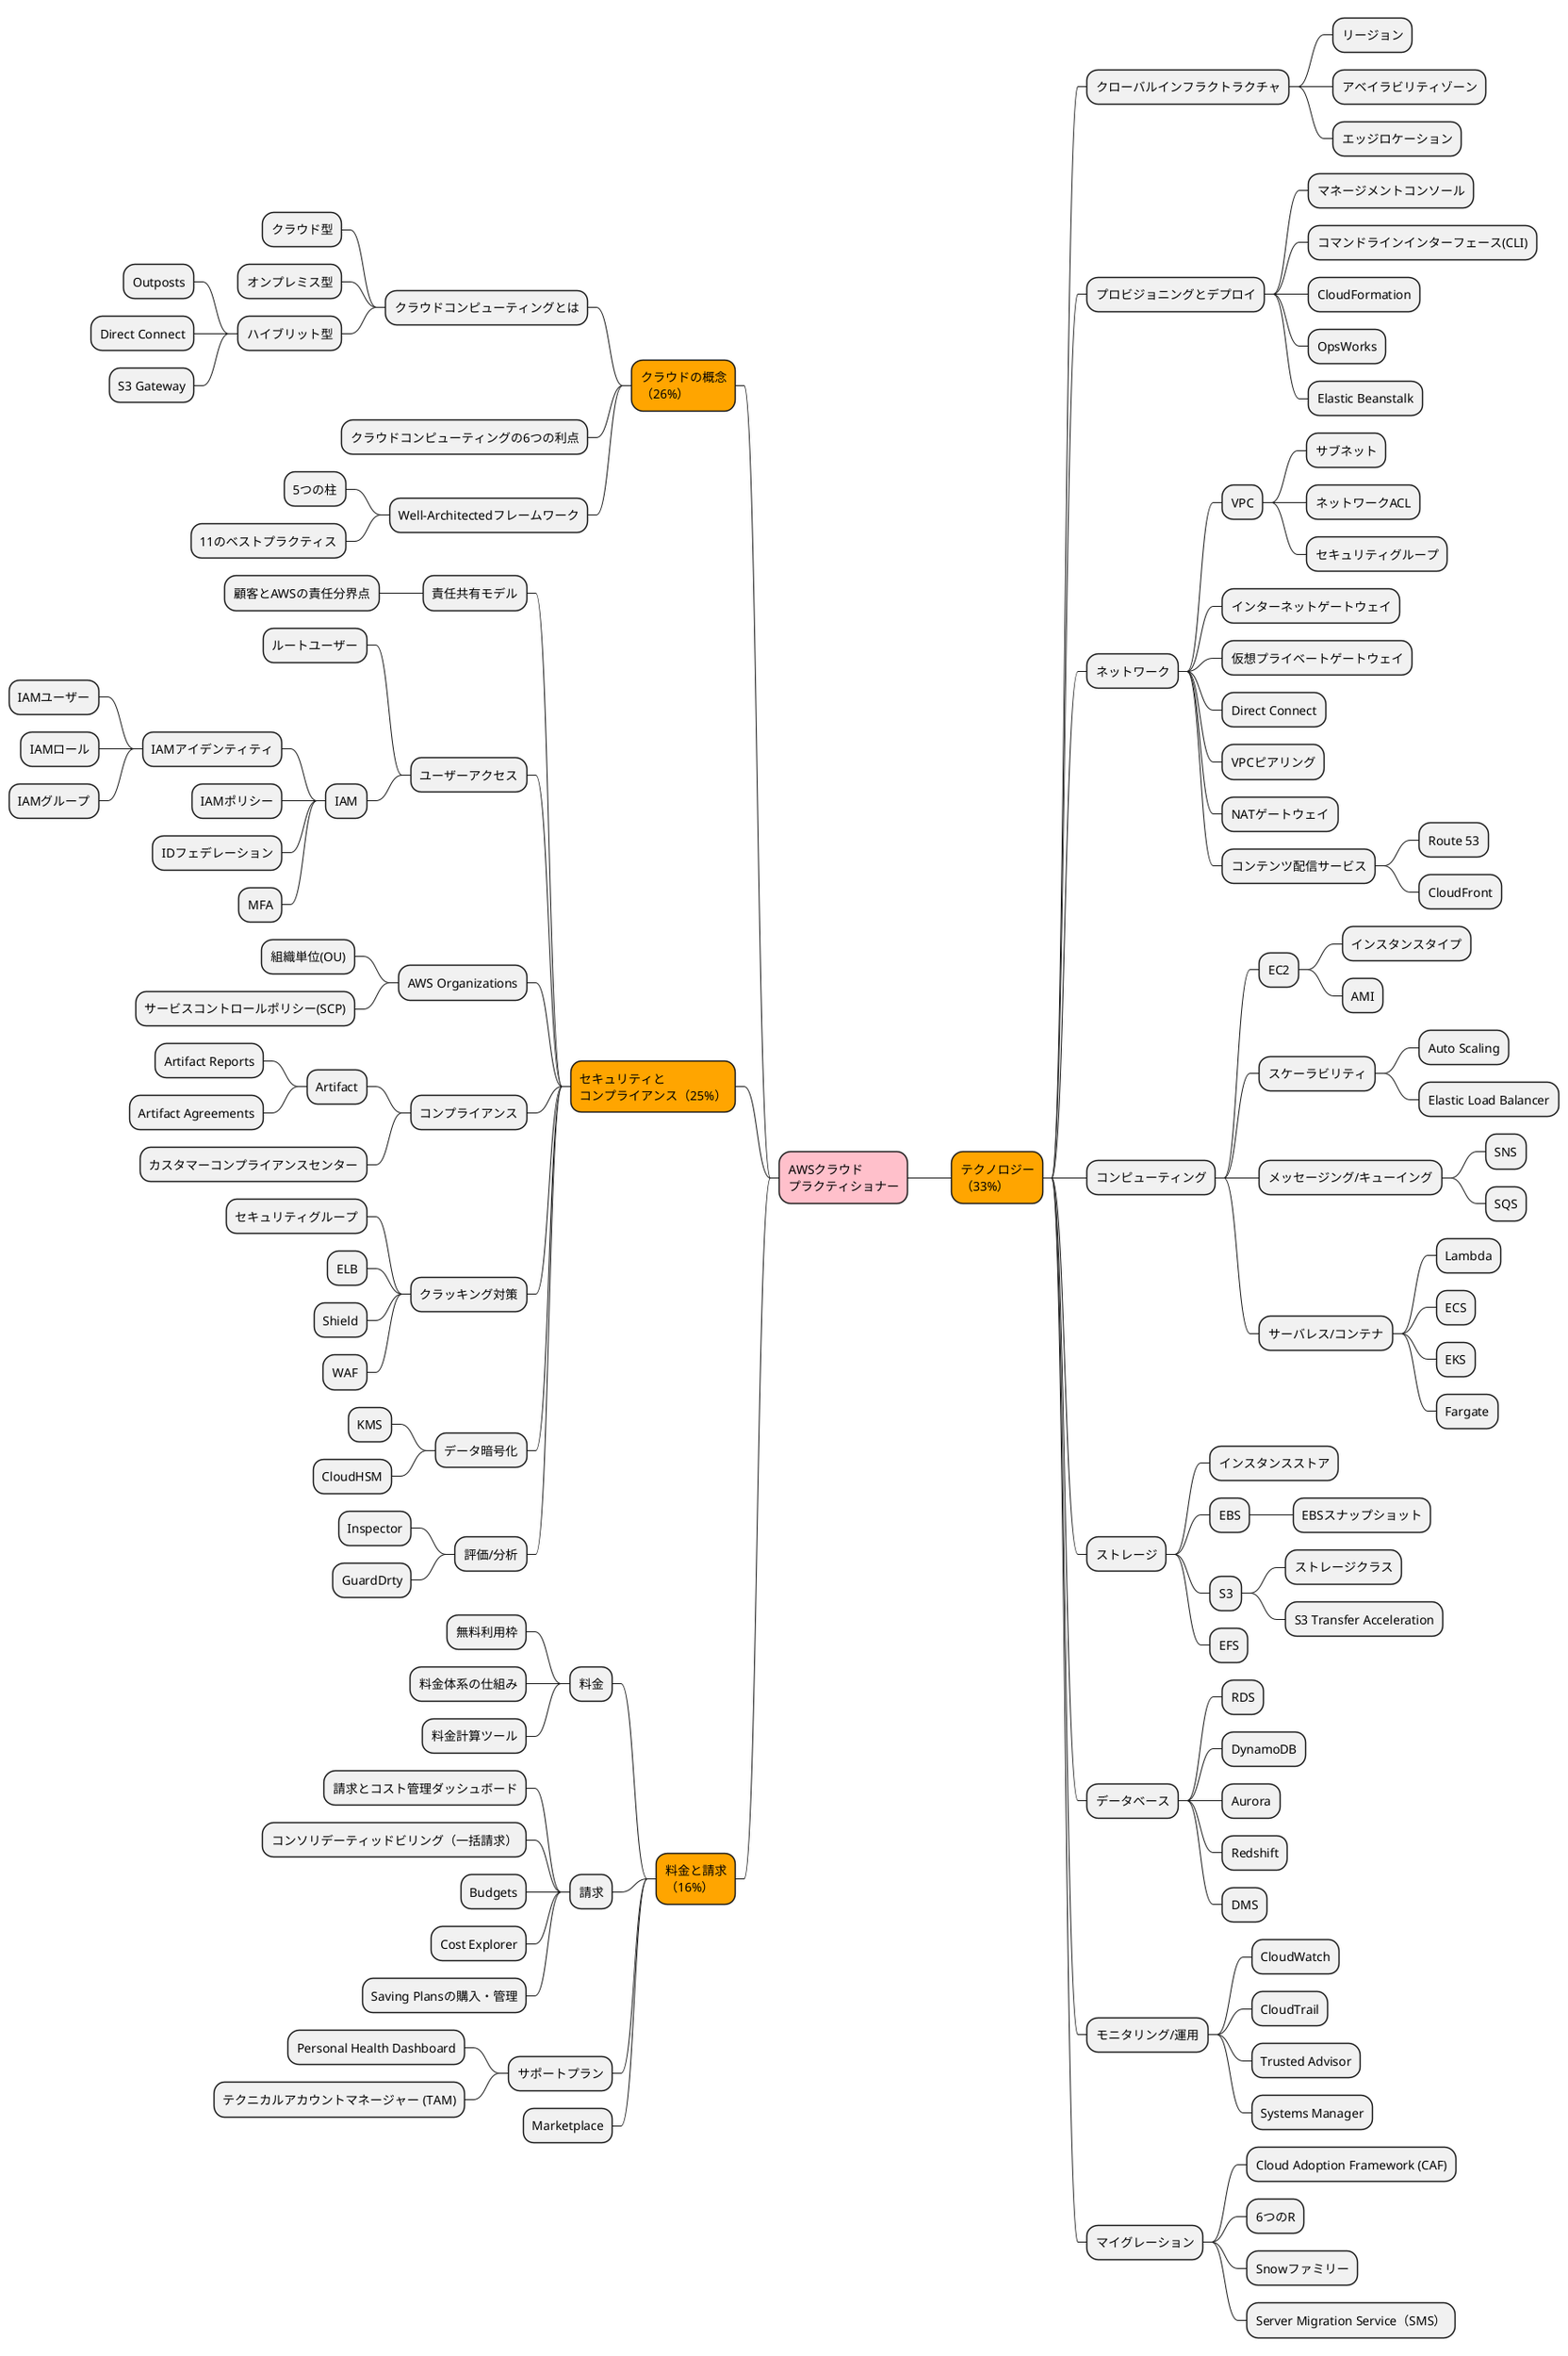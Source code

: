 @startmindmap
-[#Pink] AWSクラウド\nプラクティショナー

--[#Orange] クラウドの概念\n（26%）
--- クラウドコンピューティングとは
---- クラウド型
---- オンプレミス型
---- ハイブリット型
----- Outposts
----- Direct Connect
----- S3 Gateway
--- クラウドコンピューティングの6つの利点
--- Well-Architectedフレームワーク
---- 5つの柱
---- 11のベストプラクティス

--[#Orange] セキュリティと\nコンプライアンス（25%）
--- 責任共有モデル
---- 顧客とAWSの責任分界点

--- ユーザーアクセス
---- ルートユーザー
---- IAM
----- IAMアイデンティティ
------ IAMユーザー
------ IAMロール
------ IAMグループ
----- IAMポリシー
----- IDフェデレーション
----- MFA

--- AWS Organizations
---- 組織単位(OU)
---- サービスコントロールポリシー(SCP)

--- コンプライアンス
---- Artifact
----- Artifact Reports
----- Artifact Agreements
---- カスタマーコンプライアンスセンター

--- クラッキング対策
---- セキュリティグループ
---- ELB
---- Shield
---- WAF

--- データ暗号化
---- KMS
---- CloudHSM

--- 評価/分析
---- Inspector
---- GuardDrty

--[#Orange] 料金と請求\n（16%）
--- 料金
---- 無料利用枠
---- 料金体系の仕組み
---- 料金計算ツール

--- 請求
---- 請求とコスト管理ダッシュボード
---- コンソリデーティッドビリング（一括請求）
---- Budgets
---- Cost Explorer
---- Saving Plansの購入・管理

--- サポートプラン
---- Personal Health Dashboard
---- テクニカルアカウントマネージャー (TAM)
--- Marketplace

++[#Orange] テクノロジー\n（33%）
+++ クローバルインフラクトラクチャ
++++ リージョン
++++ アベイラビリティゾーン
++++ エッジロケーション

+++ プロビジョニングとデプロイ
++++ マネージメントコンソール
++++ コマンドラインインターフェース(CLI)
++++ CloudFormation
++++ OpsWorks
++++ Elastic Beanstalk

+++ ネットワーク
++++ VPC
+++++ サブネット
+++++ ネットワークACL
+++++ セキュリティグループ
++++ インターネットゲートウェイ
++++ 仮想プライベートゲートウェイ
++++ Direct Connect
++++ VPCピアリング
++++ NATゲートウェイ
++++ コンテンツ配信サービス
+++++ Route 53
+++++ CloudFront

+++ コンピューティング
++++ EC2
+++++ インスタンスタイプ
+++++ AMI

++++ スケーラビリティ
+++++ Auto Scaling
+++++ Elastic Load Balancer

++++ メッセージング/キューイング
+++++ SNS
+++++ SQS

++++ サーバレス/コンテナ
+++++ Lambda
+++++ ECS
+++++ EKS
+++++ Fargate

+++ ストレージ
++++ インスタンスストア
++++ EBS
+++++ EBSスナップショット
++++ S3
+++++ ストレージクラス
+++++ S3 Transfer Acceleration
++++ EFS

+++ データベース
++++ RDS
++++ DynamoDB
++++ Aurora
++++ Redshift
++++ DMS

+++ モニタリング/運用
++++ CloudWatch
++++ CloudTrail
++++ Trusted Advisor
++++ Systems Manager

+++ マイグレーション
++++ Cloud Adoption Framework (CAF)
++++ 6つのR
++++ Snowファミリー
++++ Server Migration Service（SMS）

@endmindmap
